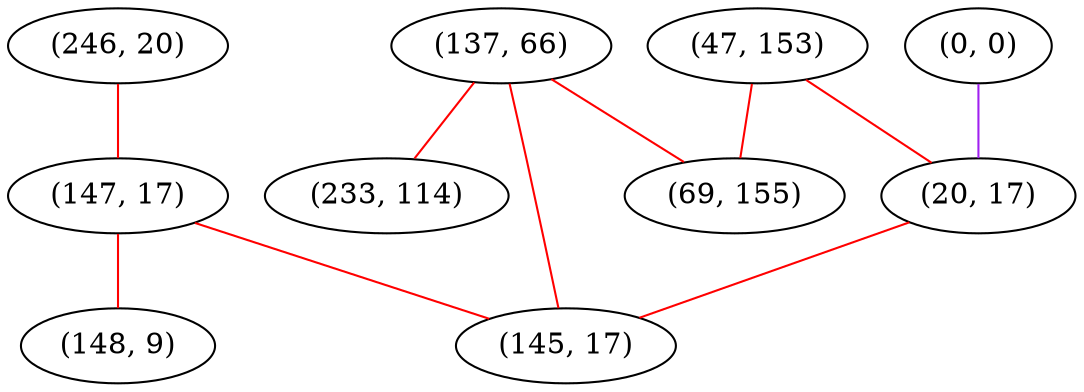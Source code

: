 graph "" {
"(246, 20)";
"(0, 0)";
"(47, 153)";
"(137, 66)";
"(147, 17)";
"(148, 9)";
"(69, 155)";
"(233, 114)";
"(20, 17)";
"(145, 17)";
"(246, 20)" -- "(147, 17)"  [color=red, key=0, weight=1];
"(0, 0)" -- "(20, 17)"  [color=purple, key=0, weight=4];
"(47, 153)" -- "(20, 17)"  [color=red, key=0, weight=1];
"(47, 153)" -- "(69, 155)"  [color=red, key=0, weight=1];
"(137, 66)" -- "(233, 114)"  [color=red, key=0, weight=1];
"(137, 66)" -- "(145, 17)"  [color=red, key=0, weight=1];
"(137, 66)" -- "(69, 155)"  [color=red, key=0, weight=1];
"(147, 17)" -- "(148, 9)"  [color=red, key=0, weight=1];
"(147, 17)" -- "(145, 17)"  [color=red, key=0, weight=1];
"(20, 17)" -- "(145, 17)"  [color=red, key=0, weight=1];
}
